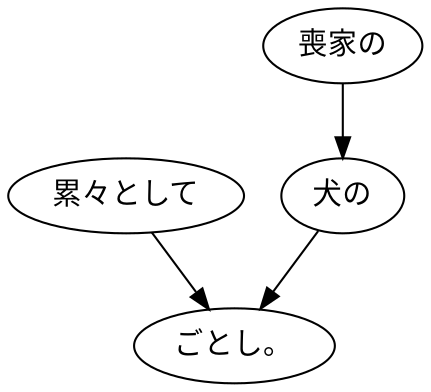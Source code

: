 digraph graph8076 {
	node0 [label="累々として"];
	node1 [label="喪家の"];
	node2 [label="犬の"];
	node3 [label="ごとし。"];
	node0 -> node3;
	node1 -> node2;
	node2 -> node3;
}
